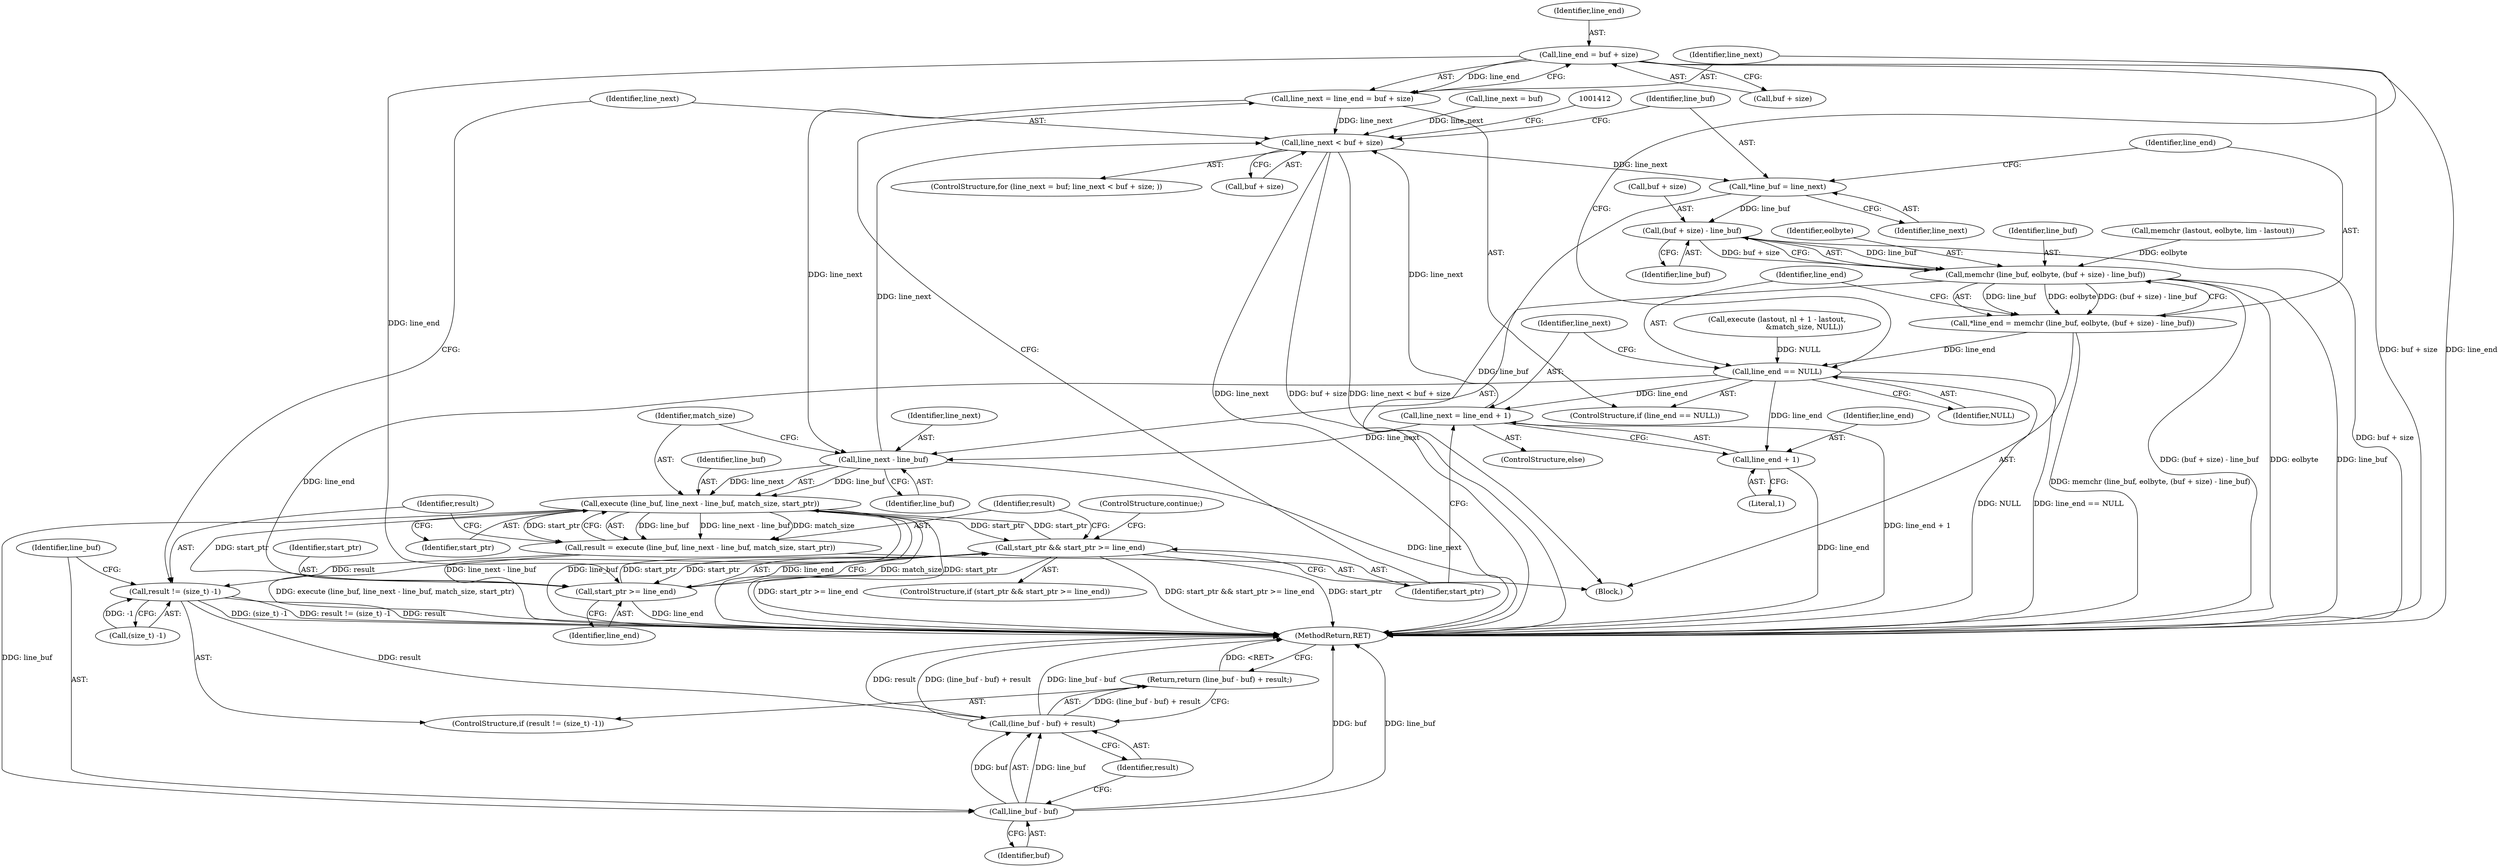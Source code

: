digraph "0_savannah_8fcf61523644df42e1905c81bed26838e0b04f91@integer" {
"1001370" [label="(Call,line_end = buf + size)"];
"1001368" [label="(Call,line_next = line_end = buf + size)"];
"1001343" [label="(Call,line_next < buf + size)"];
"1001350" [label="(Call,*line_buf = line_next)"];
"1001359" [label="(Call,(buf + size) - line_buf)"];
"1001356" [label="(Call,memchr (line_buf, eolbyte, (buf + size) - line_buf))"];
"1001354" [label="(Call,*line_end = memchr (line_buf, eolbyte, (buf + size) - line_buf))"];
"1001365" [label="(Call,line_end == NULL)"];
"1001376" [label="(Call,line_next = line_end + 1)"];
"1001392" [label="(Call,line_next - line_buf)"];
"1001390" [label="(Call,execute (line_buf, line_next - line_buf, match_size, start_ptr))"];
"1001382" [label="(Call,start_ptr && start_ptr >= line_end)"];
"1001384" [label="(Call,start_ptr >= line_end)"];
"1001388" [label="(Call,result = execute (line_buf, line_next - line_buf, match_size, start_ptr))"];
"1001398" [label="(Call,result != (size_t) -1)"];
"1001405" [label="(Call,(line_buf - buf) + result)"];
"1001404" [label="(Return,return (line_buf - buf) + result;)"];
"1001406" [label="(Call,line_buf - buf)"];
"1001378" [label="(Call,line_end + 1)"];
"1001340" [label="(Call,line_next = buf)"];
"1001348" [label="(Block,)"];
"1001382" [label="(Call,start_ptr && start_ptr >= line_end)"];
"1001406" [label="(Call,line_buf - buf)"];
"1001396" [label="(Identifier,start_ptr)"];
"1001393" [label="(Identifier,line_next)"];
"1001415" [label="(MethodReturn,RET)"];
"1001358" [label="(Identifier,eolbyte)"];
"1001398" [label="(Call,result != (size_t) -1)"];
"1001395" [label="(Identifier,match_size)"];
"1001372" [label="(Call,buf + size)"];
"1001407" [label="(Identifier,line_buf)"];
"1001364" [label="(ControlStructure,if (line_end == NULL))"];
"1001394" [label="(Identifier,line_buf)"];
"1001386" [label="(Identifier,line_end)"];
"1001378" [label="(Call,line_end + 1)"];
"1001375" [label="(ControlStructure,else)"];
"1001389" [label="(Identifier,result)"];
"1001400" [label="(Call,(size_t) -1)"];
"1001399" [label="(Identifier,result)"];
"1001387" [label="(ControlStructure,continue;)"];
"1001380" [label="(Literal,1)"];
"1001409" [label="(Identifier,result)"];
"1001344" [label="(Identifier,line_next)"];
"1001397" [label="(ControlStructure,if (result != (size_t) -1))"];
"1001381" [label="(ControlStructure,if (start_ptr && start_ptr >= line_end))"];
"1001370" [label="(Call,line_end = buf + size)"];
"1001357" [label="(Identifier,line_buf)"];
"1001369" [label="(Identifier,line_next)"];
"1001388" [label="(Call,result = execute (line_buf, line_next - line_buf, match_size, start_ptr))"];
"1001355" [label="(Identifier,line_end)"];
"1001354" [label="(Call,*line_end = memchr (line_buf, eolbyte, (buf + size) - line_buf))"];
"1001343" [label="(Call,line_next < buf + size)"];
"1001356" [label="(Call,memchr (line_buf, eolbyte, (buf + size) - line_buf))"];
"1001392" [label="(Call,line_next - line_buf)"];
"1001377" [label="(Identifier,line_next)"];
"1001365" [label="(Call,line_end == NULL)"];
"1001390" [label="(Call,execute (line_buf, line_next - line_buf, match_size, start_ptr))"];
"1001384" [label="(Call,start_ptr >= line_end)"];
"1001408" [label="(Identifier,buf)"];
"1001360" [label="(Call,buf + size)"];
"1001352" [label="(Identifier,line_next)"];
"1001359" [label="(Call,(buf + size) - line_buf)"];
"1001339" [label="(ControlStructure,for (line_next = buf; line_next < buf + size; ))"];
"1001363" [label="(Identifier,line_buf)"];
"1001371" [label="(Identifier,line_end)"];
"1001137" [label="(Call,execute (lastout, nl + 1 - lastout,\n                        &match_size, NULL))"];
"1001367" [label="(Identifier,NULL)"];
"1001368" [label="(Call,line_next = line_end = buf + size)"];
"1001376" [label="(Call,line_next = line_end + 1)"];
"1001391" [label="(Identifier,line_buf)"];
"1001383" [label="(Identifier,start_ptr)"];
"1001405" [label="(Call,(line_buf - buf) + result)"];
"1001351" [label="(Identifier,line_buf)"];
"1001385" [label="(Identifier,start_ptr)"];
"1001366" [label="(Identifier,line_end)"];
"1001123" [label="(Call,memchr (lastout, eolbyte, lim - lastout))"];
"1001404" [label="(Return,return (line_buf - buf) + result;)"];
"1001379" [label="(Identifier,line_end)"];
"1001350" [label="(Call,*line_buf = line_next)"];
"1001345" [label="(Call,buf + size)"];
"1001370" -> "1001368"  [label="AST: "];
"1001370" -> "1001372"  [label="CFG: "];
"1001371" -> "1001370"  [label="AST: "];
"1001372" -> "1001370"  [label="AST: "];
"1001368" -> "1001370"  [label="CFG: "];
"1001370" -> "1001415"  [label="DDG: line_end"];
"1001370" -> "1001415"  [label="DDG: buf + size"];
"1001370" -> "1001368"  [label="DDG: line_end"];
"1001370" -> "1001384"  [label="DDG: line_end"];
"1001368" -> "1001364"  [label="AST: "];
"1001369" -> "1001368"  [label="AST: "];
"1001383" -> "1001368"  [label="CFG: "];
"1001368" -> "1001343"  [label="DDG: line_next"];
"1001368" -> "1001392"  [label="DDG: line_next"];
"1001343" -> "1001339"  [label="AST: "];
"1001343" -> "1001345"  [label="CFG: "];
"1001344" -> "1001343"  [label="AST: "];
"1001345" -> "1001343"  [label="AST: "];
"1001351" -> "1001343"  [label="CFG: "];
"1001412" -> "1001343"  [label="CFG: "];
"1001343" -> "1001415"  [label="DDG: line_next < buf + size"];
"1001343" -> "1001415"  [label="DDG: line_next"];
"1001343" -> "1001415"  [label="DDG: buf + size"];
"1001376" -> "1001343"  [label="DDG: line_next"];
"1001392" -> "1001343"  [label="DDG: line_next"];
"1001340" -> "1001343"  [label="DDG: line_next"];
"1001343" -> "1001350"  [label="DDG: line_next"];
"1001350" -> "1001348"  [label="AST: "];
"1001350" -> "1001352"  [label="CFG: "];
"1001351" -> "1001350"  [label="AST: "];
"1001352" -> "1001350"  [label="AST: "];
"1001355" -> "1001350"  [label="CFG: "];
"1001350" -> "1001359"  [label="DDG: line_buf"];
"1001359" -> "1001356"  [label="AST: "];
"1001359" -> "1001363"  [label="CFG: "];
"1001360" -> "1001359"  [label="AST: "];
"1001363" -> "1001359"  [label="AST: "];
"1001356" -> "1001359"  [label="CFG: "];
"1001359" -> "1001415"  [label="DDG: buf + size"];
"1001359" -> "1001356"  [label="DDG: line_buf"];
"1001359" -> "1001356"  [label="DDG: buf + size"];
"1001356" -> "1001354"  [label="AST: "];
"1001357" -> "1001356"  [label="AST: "];
"1001358" -> "1001356"  [label="AST: "];
"1001354" -> "1001356"  [label="CFG: "];
"1001356" -> "1001415"  [label="DDG: line_buf"];
"1001356" -> "1001415"  [label="DDG: (buf + size) - line_buf"];
"1001356" -> "1001415"  [label="DDG: eolbyte"];
"1001356" -> "1001354"  [label="DDG: line_buf"];
"1001356" -> "1001354"  [label="DDG: eolbyte"];
"1001356" -> "1001354"  [label="DDG: (buf + size) - line_buf"];
"1001123" -> "1001356"  [label="DDG: eolbyte"];
"1001356" -> "1001392"  [label="DDG: line_buf"];
"1001354" -> "1001348"  [label="AST: "];
"1001355" -> "1001354"  [label="AST: "];
"1001366" -> "1001354"  [label="CFG: "];
"1001354" -> "1001415"  [label="DDG: memchr (line_buf, eolbyte, (buf + size) - line_buf)"];
"1001354" -> "1001365"  [label="DDG: line_end"];
"1001365" -> "1001364"  [label="AST: "];
"1001365" -> "1001367"  [label="CFG: "];
"1001366" -> "1001365"  [label="AST: "];
"1001367" -> "1001365"  [label="AST: "];
"1001369" -> "1001365"  [label="CFG: "];
"1001377" -> "1001365"  [label="CFG: "];
"1001365" -> "1001415"  [label="DDG: line_end == NULL"];
"1001365" -> "1001415"  [label="DDG: NULL"];
"1001137" -> "1001365"  [label="DDG: NULL"];
"1001365" -> "1001376"  [label="DDG: line_end"];
"1001365" -> "1001378"  [label="DDG: line_end"];
"1001365" -> "1001384"  [label="DDG: line_end"];
"1001376" -> "1001375"  [label="AST: "];
"1001376" -> "1001378"  [label="CFG: "];
"1001377" -> "1001376"  [label="AST: "];
"1001378" -> "1001376"  [label="AST: "];
"1001383" -> "1001376"  [label="CFG: "];
"1001376" -> "1001415"  [label="DDG: line_end + 1"];
"1001376" -> "1001392"  [label="DDG: line_next"];
"1001392" -> "1001390"  [label="AST: "];
"1001392" -> "1001394"  [label="CFG: "];
"1001393" -> "1001392"  [label="AST: "];
"1001394" -> "1001392"  [label="AST: "];
"1001395" -> "1001392"  [label="CFG: "];
"1001392" -> "1001415"  [label="DDG: line_next"];
"1001392" -> "1001390"  [label="DDG: line_buf"];
"1001392" -> "1001390"  [label="DDG: line_next"];
"1001390" -> "1001388"  [label="AST: "];
"1001390" -> "1001396"  [label="CFG: "];
"1001391" -> "1001390"  [label="AST: "];
"1001395" -> "1001390"  [label="AST: "];
"1001396" -> "1001390"  [label="AST: "];
"1001388" -> "1001390"  [label="CFG: "];
"1001390" -> "1001415"  [label="DDG: line_next - line_buf"];
"1001390" -> "1001415"  [label="DDG: line_buf"];
"1001390" -> "1001415"  [label="DDG: match_size"];
"1001390" -> "1001415"  [label="DDG: start_ptr"];
"1001390" -> "1001382"  [label="DDG: start_ptr"];
"1001390" -> "1001384"  [label="DDG: start_ptr"];
"1001390" -> "1001388"  [label="DDG: line_buf"];
"1001390" -> "1001388"  [label="DDG: line_next - line_buf"];
"1001390" -> "1001388"  [label="DDG: match_size"];
"1001390" -> "1001388"  [label="DDG: start_ptr"];
"1001382" -> "1001390"  [label="DDG: start_ptr"];
"1001390" -> "1001406"  [label="DDG: line_buf"];
"1001382" -> "1001381"  [label="AST: "];
"1001382" -> "1001383"  [label="CFG: "];
"1001382" -> "1001384"  [label="CFG: "];
"1001383" -> "1001382"  [label="AST: "];
"1001384" -> "1001382"  [label="AST: "];
"1001387" -> "1001382"  [label="CFG: "];
"1001389" -> "1001382"  [label="CFG: "];
"1001382" -> "1001415"  [label="DDG: start_ptr"];
"1001382" -> "1001415"  [label="DDG: start_ptr >= line_end"];
"1001382" -> "1001415"  [label="DDG: start_ptr && start_ptr >= line_end"];
"1001384" -> "1001382"  [label="DDG: start_ptr"];
"1001384" -> "1001382"  [label="DDG: line_end"];
"1001382" -> "1001384"  [label="DDG: start_ptr"];
"1001384" -> "1001386"  [label="CFG: "];
"1001385" -> "1001384"  [label="AST: "];
"1001386" -> "1001384"  [label="AST: "];
"1001384" -> "1001415"  [label="DDG: line_end"];
"1001388" -> "1001348"  [label="AST: "];
"1001389" -> "1001388"  [label="AST: "];
"1001399" -> "1001388"  [label="CFG: "];
"1001388" -> "1001415"  [label="DDG: execute (line_buf, line_next - line_buf, match_size, start_ptr)"];
"1001388" -> "1001398"  [label="DDG: result"];
"1001398" -> "1001397"  [label="AST: "];
"1001398" -> "1001400"  [label="CFG: "];
"1001399" -> "1001398"  [label="AST: "];
"1001400" -> "1001398"  [label="AST: "];
"1001344" -> "1001398"  [label="CFG: "];
"1001407" -> "1001398"  [label="CFG: "];
"1001398" -> "1001415"  [label="DDG: (size_t) -1"];
"1001398" -> "1001415"  [label="DDG: result != (size_t) -1"];
"1001398" -> "1001415"  [label="DDG: result"];
"1001400" -> "1001398"  [label="DDG: -1"];
"1001398" -> "1001405"  [label="DDG: result"];
"1001405" -> "1001404"  [label="AST: "];
"1001405" -> "1001409"  [label="CFG: "];
"1001406" -> "1001405"  [label="AST: "];
"1001409" -> "1001405"  [label="AST: "];
"1001404" -> "1001405"  [label="CFG: "];
"1001405" -> "1001415"  [label="DDG: (line_buf - buf) + result"];
"1001405" -> "1001415"  [label="DDG: line_buf - buf"];
"1001405" -> "1001415"  [label="DDG: result"];
"1001405" -> "1001404"  [label="DDG: (line_buf - buf) + result"];
"1001406" -> "1001405"  [label="DDG: line_buf"];
"1001406" -> "1001405"  [label="DDG: buf"];
"1001404" -> "1001397"  [label="AST: "];
"1001415" -> "1001404"  [label="CFG: "];
"1001404" -> "1001415"  [label="DDG: <RET>"];
"1001406" -> "1001408"  [label="CFG: "];
"1001407" -> "1001406"  [label="AST: "];
"1001408" -> "1001406"  [label="AST: "];
"1001409" -> "1001406"  [label="CFG: "];
"1001406" -> "1001415"  [label="DDG: buf"];
"1001406" -> "1001415"  [label="DDG: line_buf"];
"1001378" -> "1001380"  [label="CFG: "];
"1001379" -> "1001378"  [label="AST: "];
"1001380" -> "1001378"  [label="AST: "];
"1001378" -> "1001415"  [label="DDG: line_end"];
}
